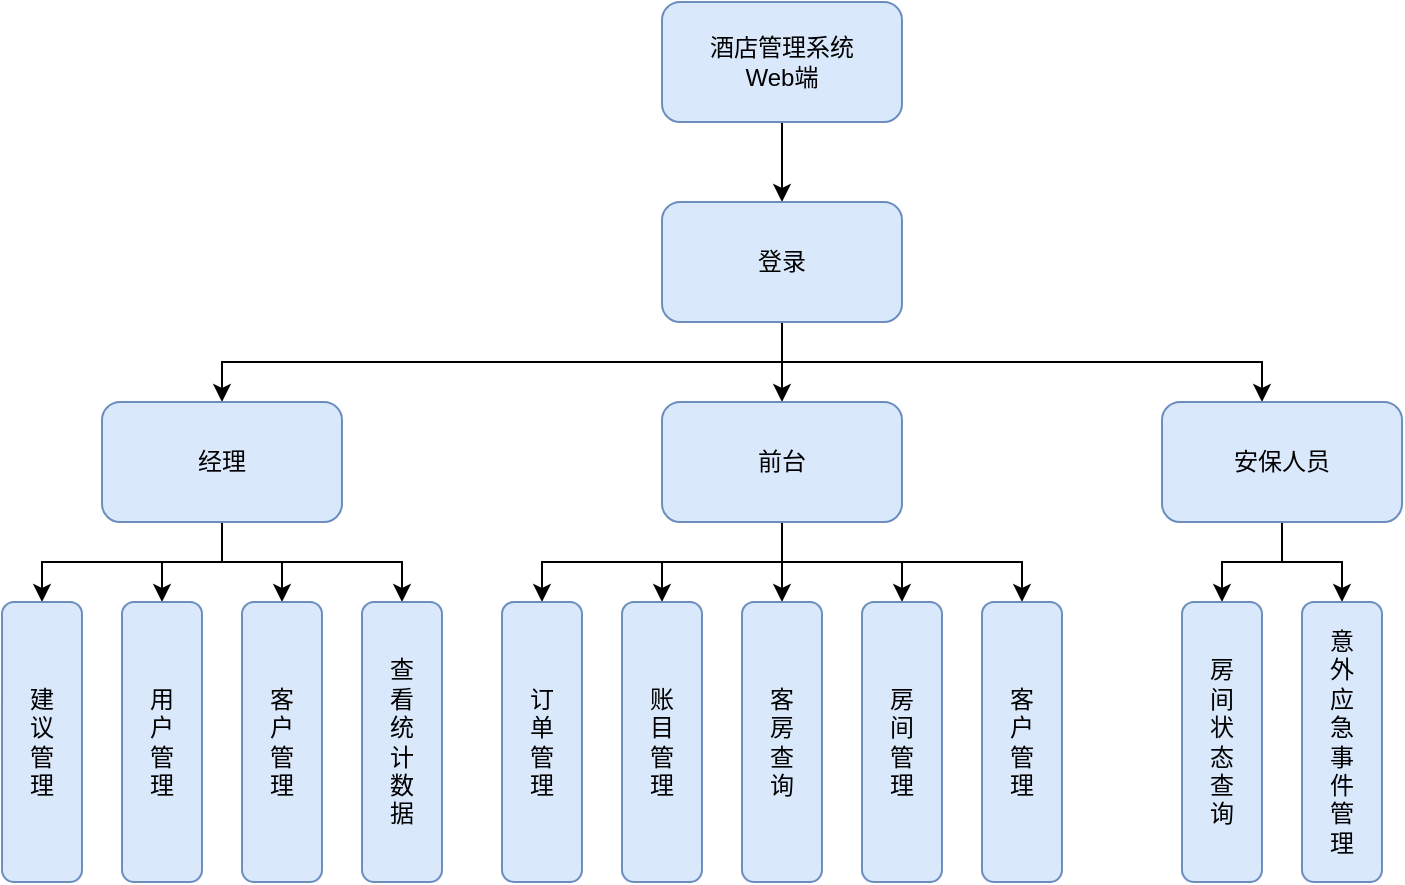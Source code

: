 <mxfile version="13.7.9" type="device"><diagram id="FxMbpyDDI_e7r2kE3yq9" name="Page-1"><mxGraphModel dx="793" dy="688" grid="1" gridSize="10" guides="1" tooltips="1" connect="1" arrows="1" fold="1" page="1" pageScale="1" pageWidth="3300" pageHeight="4681" math="0" shadow="0"><root><mxCell id="0"/><mxCell id="1" parent="0"/><mxCell id="kzuon1sbpij1DsOQeoOr-3" style="edgeStyle=orthogonalEdgeStyle;rounded=0;orthogonalLoop=1;jettySize=auto;html=1;entryX=0.5;entryY=0;entryDx=0;entryDy=0;shadow=0;sketch=0;" parent="1" source="kzuon1sbpij1DsOQeoOr-1" target="kzuon1sbpij1DsOQeoOr-2" edge="1"><mxGeometry relative="1" as="geometry"/></mxCell><mxCell id="kzuon1sbpij1DsOQeoOr-1" value="酒店管理系统&lt;br&gt;Web端" style="rounded=1;whiteSpace=wrap;html=1;fillColor=#dae8fc;strokeColor=#6c8ebf;shadow=0;glass=0;sketch=0;" parent="1" vertex="1"><mxGeometry x="790" y="150" width="120" height="60" as="geometry"/></mxCell><mxCell id="kzuon1sbpij1DsOQeoOr-7" style="edgeStyle=orthogonalEdgeStyle;rounded=0;orthogonalLoop=1;jettySize=auto;html=1;shadow=0;sketch=0;" parent="1" source="kzuon1sbpij1DsOQeoOr-2" target="kzuon1sbpij1DsOQeoOr-5" edge="1"><mxGeometry relative="1" as="geometry"/></mxCell><mxCell id="kzuon1sbpij1DsOQeoOr-12" style="edgeStyle=orthogonalEdgeStyle;rounded=0;orthogonalLoop=1;jettySize=auto;html=1;entryX=0.5;entryY=0;entryDx=0;entryDy=0;shadow=0;sketch=0;" parent="1" source="kzuon1sbpij1DsOQeoOr-2" target="kzuon1sbpij1DsOQeoOr-4" edge="1"><mxGeometry relative="1" as="geometry"><Array as="points"><mxPoint x="850" y="330"/><mxPoint x="570" y="330"/></Array></mxGeometry></mxCell><mxCell id="xIxj1vAI5MPoe2uR_3SQ-5" style="edgeStyle=orthogonalEdgeStyle;rounded=0;orthogonalLoop=1;jettySize=auto;html=1;shadow=0;sketch=0;" edge="1" parent="1" source="kzuon1sbpij1DsOQeoOr-2" target="kzuon1sbpij1DsOQeoOr-8"><mxGeometry relative="1" as="geometry"><Array as="points"><mxPoint x="850" y="330"/><mxPoint x="1090" y="330"/></Array></mxGeometry></mxCell><mxCell id="kzuon1sbpij1DsOQeoOr-2" value="登录" style="rounded=1;whiteSpace=wrap;html=1;fillColor=#dae8fc;strokeColor=#6c8ebf;shadow=0;sketch=0;" parent="1" vertex="1"><mxGeometry x="790" y="250" width="120" height="60" as="geometry"/></mxCell><mxCell id="xIxj1vAI5MPoe2uR_3SQ-6" style="edgeStyle=orthogonalEdgeStyle;rounded=0;orthogonalLoop=1;jettySize=auto;html=1;shadow=0;sketch=0;" edge="1" parent="1" source="kzuon1sbpij1DsOQeoOr-4" target="kzuon1sbpij1DsOQeoOr-17"><mxGeometry relative="1" as="geometry"/></mxCell><mxCell id="xIxj1vAI5MPoe2uR_3SQ-7" style="edgeStyle=orthogonalEdgeStyle;rounded=0;orthogonalLoop=1;jettySize=auto;html=1;entryX=0.5;entryY=0;entryDx=0;entryDy=0;shadow=0;sketch=0;" edge="1" parent="1" source="kzuon1sbpij1DsOQeoOr-4" target="kzuon1sbpij1DsOQeoOr-16"><mxGeometry relative="1" as="geometry"/></mxCell><mxCell id="xIxj1vAI5MPoe2uR_3SQ-21" style="edgeStyle=orthogonalEdgeStyle;rounded=0;orthogonalLoop=1;jettySize=auto;html=1;shadow=0;sketch=0;" edge="1" parent="1" source="kzuon1sbpij1DsOQeoOr-4" target="xIxj1vAI5MPoe2uR_3SQ-4"><mxGeometry relative="1" as="geometry"><Array as="points"><mxPoint x="570" y="430"/><mxPoint x="480" y="430"/></Array></mxGeometry></mxCell><mxCell id="xIxj1vAI5MPoe2uR_3SQ-22" style="edgeStyle=orthogonalEdgeStyle;rounded=0;orthogonalLoop=1;jettySize=auto;html=1;shadow=0;sketch=0;" edge="1" parent="1" source="kzuon1sbpij1DsOQeoOr-4" target="xIxj1vAI5MPoe2uR_3SQ-16"><mxGeometry relative="1" as="geometry"><Array as="points"><mxPoint x="570" y="430"/><mxPoint x="660" y="430"/></Array></mxGeometry></mxCell><mxCell id="kzuon1sbpij1DsOQeoOr-4" value="经理" style="rounded=1;whiteSpace=wrap;html=1;fillColor=#dae8fc;strokeColor=#6c8ebf;shadow=0;sketch=0;" parent="1" vertex="1"><mxGeometry x="510" y="350" width="120" height="60" as="geometry"/></mxCell><mxCell id="xIxj1vAI5MPoe2uR_3SQ-9" style="edgeStyle=orthogonalEdgeStyle;rounded=0;orthogonalLoop=1;jettySize=auto;html=1;entryX=0.5;entryY=0;entryDx=0;entryDy=0;shadow=0;sketch=0;" edge="1" parent="1" source="kzuon1sbpij1DsOQeoOr-5" target="kzuon1sbpij1DsOQeoOr-13"><mxGeometry relative="1" as="geometry"><Array as="points"><mxPoint x="850" y="430"/><mxPoint x="730" y="430"/></Array></mxGeometry></mxCell><mxCell id="xIxj1vAI5MPoe2uR_3SQ-10" style="edgeStyle=orthogonalEdgeStyle;rounded=0;orthogonalLoop=1;jettySize=auto;html=1;entryX=0.5;entryY=0;entryDx=0;entryDy=0;shadow=0;sketch=0;" edge="1" parent="1" source="kzuon1sbpij1DsOQeoOr-5" target="kzuon1sbpij1DsOQeoOr-15"><mxGeometry relative="1" as="geometry"/></mxCell><mxCell id="xIxj1vAI5MPoe2uR_3SQ-11" style="edgeStyle=orthogonalEdgeStyle;rounded=0;orthogonalLoop=1;jettySize=auto;html=1;entryX=0.5;entryY=0;entryDx=0;entryDy=0;shadow=0;sketch=0;" edge="1" parent="1" source="kzuon1sbpij1DsOQeoOr-5" target="kzuon1sbpij1DsOQeoOr-14"><mxGeometry relative="1" as="geometry"/></mxCell><mxCell id="xIxj1vAI5MPoe2uR_3SQ-12" style="edgeStyle=orthogonalEdgeStyle;rounded=0;orthogonalLoop=1;jettySize=auto;html=1;entryX=0.5;entryY=0;entryDx=0;entryDy=0;shadow=0;sketch=0;" edge="1" parent="1" source="kzuon1sbpij1DsOQeoOr-5" target="xIxj1vAI5MPoe2uR_3SQ-1"><mxGeometry relative="1" as="geometry"><Array as="points"><mxPoint x="850" y="430"/><mxPoint x="910" y="430"/></Array></mxGeometry></mxCell><mxCell id="xIxj1vAI5MPoe2uR_3SQ-19" style="edgeStyle=orthogonalEdgeStyle;rounded=0;orthogonalLoop=1;jettySize=auto;html=1;entryX=0.5;entryY=0;entryDx=0;entryDy=0;shadow=0;sketch=0;" edge="1" parent="1" source="kzuon1sbpij1DsOQeoOr-5" target="xIxj1vAI5MPoe2uR_3SQ-18"><mxGeometry relative="1" as="geometry"><Array as="points"><mxPoint x="850" y="430"/><mxPoint x="970" y="430"/></Array></mxGeometry></mxCell><mxCell id="kzuon1sbpij1DsOQeoOr-5" value="前台" style="rounded=1;whiteSpace=wrap;html=1;fillColor=#dae8fc;strokeColor=#6c8ebf;shadow=0;sketch=0;" parent="1" vertex="1"><mxGeometry x="790" y="350" width="120" height="60" as="geometry"/></mxCell><mxCell id="xIxj1vAI5MPoe2uR_3SQ-23" style="edgeStyle=orthogonalEdgeStyle;rounded=0;orthogonalLoop=1;jettySize=auto;html=1;entryX=0.5;entryY=0;entryDx=0;entryDy=0;shadow=0;sketch=0;" edge="1" parent="1" source="kzuon1sbpij1DsOQeoOr-8" target="xIxj1vAI5MPoe2uR_3SQ-3"><mxGeometry relative="1" as="geometry"/></mxCell><mxCell id="xIxj1vAI5MPoe2uR_3SQ-24" style="edgeStyle=orthogonalEdgeStyle;rounded=0;orthogonalLoop=1;jettySize=auto;html=1;entryX=0.5;entryY=0;entryDx=0;entryDy=0;shadow=0;sketch=0;" edge="1" parent="1" source="kzuon1sbpij1DsOQeoOr-8" target="xIxj1vAI5MPoe2uR_3SQ-2"><mxGeometry relative="1" as="geometry"/></mxCell><mxCell id="kzuon1sbpij1DsOQeoOr-8" value="安保人员" style="rounded=1;whiteSpace=wrap;html=1;fillColor=#dae8fc;strokeColor=#6c8ebf;shadow=0;sketch=0;" parent="1" vertex="1"><mxGeometry x="1040" y="350" width="120" height="60" as="geometry"/></mxCell><mxCell id="kzuon1sbpij1DsOQeoOr-13" value="订&lt;br&gt;单&lt;br&gt;管&lt;br&gt;理" style="rounded=1;whiteSpace=wrap;html=1;fillColor=#dae8fc;strokeColor=#6c8ebf;shadow=0;sketch=0;" parent="1" vertex="1"><mxGeometry x="710" y="450" width="40" height="140" as="geometry"/></mxCell><mxCell id="kzuon1sbpij1DsOQeoOr-14" value="客&lt;br&gt;房&lt;br&gt;查&lt;br&gt;询" style="rounded=1;whiteSpace=wrap;html=1;fillColor=#dae8fc;strokeColor=#6c8ebf;shadow=0;sketch=0;" parent="1" vertex="1"><mxGeometry x="830" y="450" width="40" height="140" as="geometry"/></mxCell><mxCell id="kzuon1sbpij1DsOQeoOr-15" value="账&lt;br&gt;目&lt;br&gt;管&lt;br&gt;理" style="rounded=1;whiteSpace=wrap;html=1;fillColor=#dae8fc;strokeColor=#6c8ebf;shadow=0;sketch=0;" parent="1" vertex="1"><mxGeometry x="770" y="450" width="40" height="140" as="geometry"/></mxCell><mxCell id="kzuon1sbpij1DsOQeoOr-16" value="用&lt;br&gt;户&lt;br&gt;管&lt;br&gt;理" style="rounded=1;whiteSpace=wrap;html=1;fillColor=#dae8fc;strokeColor=#6c8ebf;shadow=0;sketch=0;" parent="1" vertex="1"><mxGeometry x="520" y="450" width="40" height="140" as="geometry"/></mxCell><mxCell id="kzuon1sbpij1DsOQeoOr-17" value="客&lt;br&gt;户&lt;br&gt;管&lt;br&gt;理" style="rounded=1;whiteSpace=wrap;html=1;fillColor=#dae8fc;strokeColor=#6c8ebf;shadow=0;sketch=0;" parent="1" vertex="1"><mxGeometry x="580" y="450" width="40" height="140" as="geometry"/></mxCell><mxCell id="xIxj1vAI5MPoe2uR_3SQ-1" value="房&lt;br&gt;间&lt;br&gt;管&lt;br&gt;理" style="rounded=1;whiteSpace=wrap;html=1;fillColor=#dae8fc;strokeColor=#6c8ebf;shadow=0;sketch=0;" vertex="1" parent="1"><mxGeometry x="890" y="450" width="40" height="140" as="geometry"/></mxCell><mxCell id="xIxj1vAI5MPoe2uR_3SQ-2" value="意&lt;br&gt;外&lt;br&gt;应&lt;br&gt;急&lt;br&gt;事&lt;br&gt;件&lt;br&gt;管&lt;br&gt;理" style="rounded=1;whiteSpace=wrap;html=1;fillColor=#dae8fc;strokeColor=#6c8ebf;shadow=0;sketch=0;" vertex="1" parent="1"><mxGeometry x="1110" y="450" width="40" height="140" as="geometry"/></mxCell><mxCell id="xIxj1vAI5MPoe2uR_3SQ-3" value="房&lt;br&gt;间&lt;br&gt;状&lt;br&gt;态&lt;br&gt;查&lt;br&gt;询" style="rounded=1;whiteSpace=wrap;html=1;fillColor=#dae8fc;strokeColor=#6c8ebf;shadow=0;sketch=0;" vertex="1" parent="1"><mxGeometry x="1050" y="450" width="40" height="140" as="geometry"/></mxCell><mxCell id="xIxj1vAI5MPoe2uR_3SQ-16" value="查&lt;br&gt;看&lt;br&gt;统&lt;br&gt;计&lt;br&gt;数&lt;br&gt;据" style="rounded=1;whiteSpace=wrap;html=1;fillColor=#dae8fc;strokeColor=#6c8ebf;shadow=0;sketch=0;" vertex="1" parent="1"><mxGeometry x="640" y="450" width="40" height="140" as="geometry"/></mxCell><mxCell id="xIxj1vAI5MPoe2uR_3SQ-18" value="客&lt;br&gt;户&lt;br&gt;管&lt;br&gt;理" style="rounded=1;whiteSpace=wrap;html=1;fillColor=#dae8fc;strokeColor=#6c8ebf;shadow=0;sketch=0;" vertex="1" parent="1"><mxGeometry x="950" y="450" width="40" height="140" as="geometry"/></mxCell><mxCell id="xIxj1vAI5MPoe2uR_3SQ-4" value="建&lt;br&gt;议&lt;br&gt;管&lt;br&gt;理" style="rounded=1;whiteSpace=wrap;html=1;fillColor=#dae8fc;strokeColor=#6c8ebf;shadow=0;sketch=0;" vertex="1" parent="1"><mxGeometry x="460" y="450" width="40" height="140" as="geometry"/></mxCell></root></mxGraphModel></diagram></mxfile>